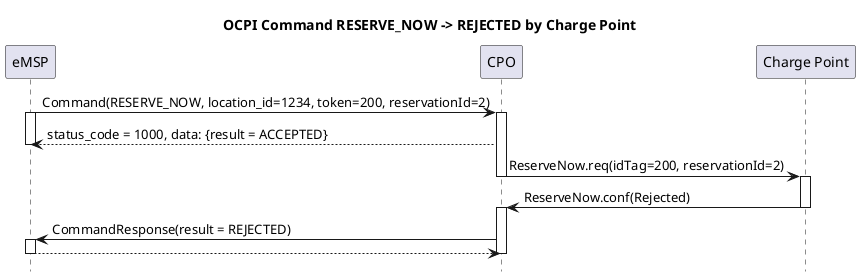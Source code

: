 @startuml
title OCPI Command RESERVE_NOW -> REJECTED by Charge Point
hide footbox

participant eMSP
participant CPO
participant "Charge Point" as CP

eMSP ->  CPO:  Command(RESERVE_NOW, location_id=1234, token=200, reservationId=2)
activate eMSP
activate CPO
CPO  --> eMSP: status_code = 1000, data: {result = ACCEPTED}
deactivate eMSP

CPO  ->  CP:   ReserveNow.req(idTag=200, reservationId=2)
deactivate CPO
activate CP
CP   ->  CPO:  ReserveNow.conf(Rejected)
deactivate CP
activate CPO
CPO  ->  eMSP: CommandResponse(result = REJECTED)
activate eMSP
eMSP --> CPO: 
deactivate CPO
deactivate eMSP

@enduml